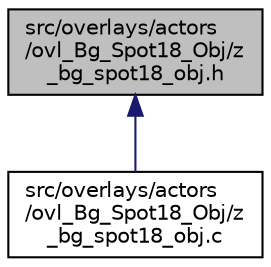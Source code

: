 digraph "src/overlays/actors/ovl_Bg_Spot18_Obj/z_bg_spot18_obj.h"
{
 // LATEX_PDF_SIZE
  edge [fontname="Helvetica",fontsize="10",labelfontname="Helvetica",labelfontsize="10"];
  node [fontname="Helvetica",fontsize="10",shape=record];
  Node1 [label="src/overlays/actors\l/ovl_Bg_Spot18_Obj/z\l_bg_spot18_obj.h",height=0.2,width=0.4,color="black", fillcolor="grey75", style="filled", fontcolor="black",tooltip=" "];
  Node1 -> Node2 [dir="back",color="midnightblue",fontsize="10",style="solid",fontname="Helvetica"];
  Node2 [label="src/overlays/actors\l/ovl_Bg_Spot18_Obj/z\l_bg_spot18_obj.c",height=0.2,width=0.4,color="black", fillcolor="white", style="filled",URL="$da/d68/z__bg__spot18__obj_8c.html",tooltip=" "];
}
